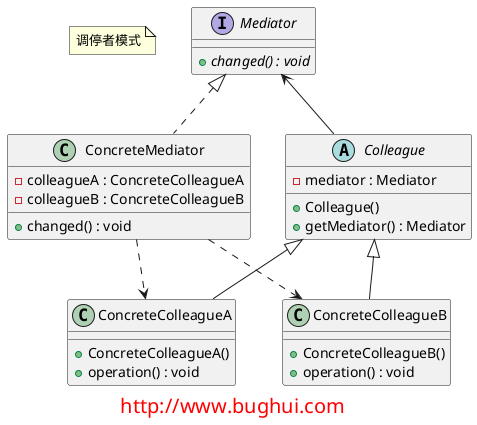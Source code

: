@startuml

note "调停者模式" as name

interface Mediator{
    + {abstract} changed() : void
}

class ConcreteMediator{
    - colleagueA : ConcreteColleagueA
    - colleagueB : ConcreteColleagueB
    + changed() : void
}

abstract class Colleague{
    - mediator : Mediator
    + Colleague()
    + getMediator() : Mediator
}

class ConcreteColleagueA{
    + ConcreteColleagueA()
    + operation() : void
}

class ConcreteColleagueB{
    + ConcreteColleagueB()
    + operation() : void
}

Mediator <|.. ConcreteMediator
Mediator <-- Colleague
Colleague <|-- ConcreteColleagueA
Colleague <|-- ConcreteColleagueB
ConcreteMediator ..> ConcreteColleagueA
ConcreteMediator ..> ConcreteColleagueB

footer
<font size="20" color="red">http://www.bughui.com</font>
endfooter

@enduml